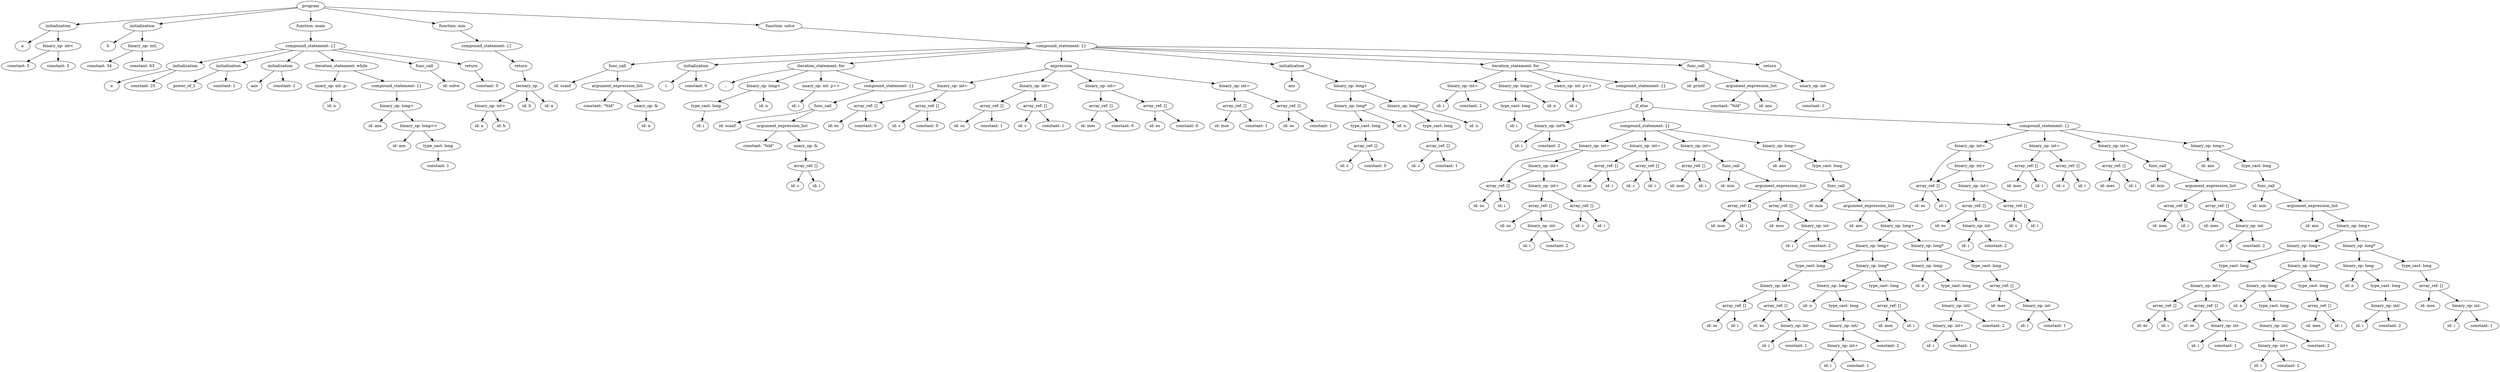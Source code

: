 strict digraph "" {
	graph [bb="0,0,8998,1332"];
	node [label="\N"];
	381	[height=0.5,
		label=program,
		pos="1115.5,1314",
		width=1.4082];
	6	[height=0.5,
		label=initialization,
		pos="205.5,1242",
		width=1.9167];
	381 -> 6	[pos="e,270.64,1248 1066.6,1309.2 916.47,1297.7 461.71,1262.7 280.86,1248.8"];
	13	[height=0.5,
		label=initialization,
		pos="508.5,1242",
		width=1.9167];
	381 -> 13	[pos="e,570.15,1250.1 1068.1,1307.5 962.28,1295.3 706.09,1265.8 580.43,1251.3"];
	56	[height=0.5,
		label="function: main",
		pos="1115.5,1242",
		width=2.1528];
	381 -> 56	[pos="e,1115.5,1260.1 1115.5,1295.7 1115.5,1288 1115.5,1278.7 1115.5,1270.1"];
	74	[height=0.5,
		label="function: min",
		pos="1625.5,1242",
		width=2.004];
	381 -> 74	[pos="e,1563.9,1251.4 1162.1,1306.6 1251.6,1294.3 1447.8,1267.4 1554,1252.8"];
	380	[height=0.5,
		label="function: solve",
		pos="2806.5,1242",
		width=2.1845];
	381 -> 380	[pos="e,2729.6,1246.2 1165.6,1310.9 1403,1301.1 2415.1,1259.2 2719.5,1246.6"];
	2	[height=0.5,
		label=a,
		pos="77.5,1170",
		width=0.75];
	6 -> 2	[pos="e,97.875,1182.1 177.09,1225.5 156.18,1214 127.83,1198.5 106.72,1187"];
	5	[height=0.5,
		label="binary_op: int<",
		pos="205.5,1170",
		width=2.2929];
	6 -> 5	[pos="e,205.5,1188.1 205.5,1223.7 205.5,1216 205.5,1206.7 205.5,1198.1"];
	9	[height=0.5,
		label=b,
		pos="385.5,1170",
		width=0.75];
	13 -> 9	[pos="e,405.46,1182.4 481.2,1225.5 461.32,1214.1 434.44,1198.8 414.23,1187.3"];
	12	[height=0.5,
		label="binary_op: int|",
		pos="508.5,1170",
		width=2.1528];
	13 -> 12	[pos="e,508.5,1188.1 508.5,1223.7 508.5,1216 508.5,1206.7 508.5,1198.1"];
	55	[height=0.5,
		label="compound_statement: {}",
		pos="1115.5,1170",
		width=3.5566];
	56 -> 55	[pos="e,1115.5,1188.1 1115.5,1223.7 1115.5,1216 1115.5,1206.7 1115.5,1198.1"];
	73	[height=0.5,
		label="compound_statement: {}",
		pos="1749.5,1170",
		width=3.5566];
	74 -> 73	[pos="e,1720,1187.6 1653.3,1225.3 1670.4,1215.7 1692.5,1203.2 1711.2,1192.6"];
	379	[height=0.5,
		label="compound_statement: {}",
		pos="3819.5,1170",
		width=3.5566];
	380 -> 379	[pos="e,3707.3,1178.8 2880.6,1235.9 3053.3,1223.9 3484.4,1194.2 3697,1179.5"];
	3	[height=0.5,
		label="constant: 5",
		pos="62.5,1098",
		width=1.7361];
	5 -> 3	[pos="e,93.015,1113.9 173.41,1153.3 152.37,1143 124.71,1129.5 102.28,1118.5"];
	4	[height=0.5,
		label="constant: 3",
		pos="205.5,1098",
		width=1.7361];
	5 -> 4	[pos="e,205.5,1116.1 205.5,1151.7 205.5,1144 205.5,1134.7 205.5,1126.1"];
	10	[height=0.5,
		label="constant: 34",
		pos="354.5,1098",
		width=1.8957];
	12 -> 10	[pos="e,387.16,1113.8 474.7,1153.6 451.62,1143.1 420.88,1129.2 396.27,1118"];
	11	[height=0.5,
		label="constant: 63",
		pos="508.5,1098",
		width=1.8957];
	12 -> 11	[pos="e,508.5,1116.1 508.5,1151.7 508.5,1144 508.5,1134.7 508.5,1126.1"];
	30	[height=0.5,
		label=initialization,
		pos="663.5,1098",
		width=1.9167];
	55 -> 30	[pos="e,713.74,1110.5 1021.8,1157.7 945.99,1148 836.55,1133.1 741.5,1116 735.73,1115 729.74,1113.8 723.76,1112.6"];
	35	[height=0.5,
		label=initialization,
		pos="819.5,1098",
		width=1.9167];
	55 -> 35	[pos="e,869.09,1110.7 1053.1,1154.2 1001.7,1142.1 929.41,1125 878.89,1113"];
	40	[height=0.5,
		label=initialization,
		pos="1005.5,1098",
		width=1.9167];
	55 -> 40	[pos="e,1030.5,1114.9 1089.2,1152.2 1074.1,1142.7 1055.2,1130.6 1039.1,1120.4"];
	50	[height=0.5,
		label="iteration_statement: while",
		pos="1225.5,1098",
		width=3.7011];
	55 -> 50	[pos="e,1199,1115.9 1141.8,1152.2 1156.4,1143 1174.8,1131.3 1190.5,1121.3"];
	52	[height=0.5,
		label=func_call,
		pos="1525.5,1098",
		width=1.4306];
	55 -> 52	[pos="e,1480.4,1106.7 1193.6,1155.7 1274.5,1141.8 1399,1120.6 1470.3,1108.4"];
	54	[height=0.5,
		label=return,
		pos="1693.5,1098",
		width=1.125];
	55 -> 54	[pos="e,1656.1,1105.3 1216.5,1158.9 1311.8,1149.1 1458.6,1133.1 1585.5,1116 1605.3,1113.3 1627.2,1110 1646,1106.9"];
	72	[height=0.5,
		label=return,
		pos="1872.5,1098",
		width=1.125];
	73 -> 72	[pos="e,1848.5,1112.6 1778.6,1152.4 1797,1142 1820.6,1128.5 1839.6,1117.7"];
	105	[height=0.5,
		label=func_call,
		pos="2220.5,1098",
		width=1.4306];
	379 -> 105	[pos="e,2269.7,1103.7 3694.4,1166.1 3450.3,1160.1 2893.3,1144.3 2425.5,1116 2376.4,1113 2320.7,1108.3 2279.8,1104.6"];
	121	[height=0.5,
		label=initialization,
		pos="2503.5,1098",
		width=1.9167];
	379 -> 121	[pos="e,2570.4,1102.6 3702.1,1162.8 3515.7,1152.9 3140.6,1132.9 2822.5,1116 2739.8,1111.6 2645.1,1106.6 2580.5,1103.1"];
	138	[height=0.5,
		label="iteration_statement: for",
		pos="2953.5,1098",
		width=3.3761];
	379 -> 138	[pos="e,3057.4,1107.4 3711.6,1160.3 3547.2,1147 3235.4,1121.8 3067.5,1108.2"];
	153	[height=0.5,
		label=expression,
		pos="3819.5,1098",
		width=1.6971];
	379 -> 153	[pos="e,3819.5,1116.1 3819.5,1151.7 3819.5,1144 3819.5,1134.7 3819.5,1126.1"];
	184	[height=0.5,
		label=initialization,
		pos="4649.5,1098",
		width=1.9167];
	379 -> 184	[pos="e,4584.9,1104.4 3926.3,1160 4096.9,1145.6 4426.7,1117.8 4574.6,1105.3"];
	369	[height=0.5,
		label="iteration_statement: for",
		pos="5455.5,1098",
		width=3.3761];
	379 -> 369	[pos="e,5340.6,1103.9 3940.1,1163.8 4241.4,1150.9 5024.3,1117.4 5330.3,1104.4"];
	375	[height=0.5,
		label=func_call,
		pos="6105.5,1098",
		width=1.4306];
	379 -> 375	[pos="e,6054.3,1100.7 3943.5,1165.4 4231.8,1157 4969.7,1135.4 5586.5,1116 5751.9,1110.8 5946.9,1104.3 6044.1,1101.1"];
	378	[height=0.5,
		label=return,
		pos="6371.5,1098",
		width=1.125];
	379 -> 378	[pos="e,6332.2,1103 3947.4,1168.8 4300.9,1167.7 5320.4,1160.6 6166.5,1116 6219.8,1113.2 6280.6,1107.9 6322.1,1103.9"];
	28	[height=0.5,
		label=n,
		pos="398.5,1026",
		width=0.75];
	30 -> 28	[pos="e,419.12,1037.7 612.42,1085.8 550.18,1072 451.2,1049.8 434.5,1044 432.59,1043.3 430.65,1042.6 428.7,1041.8"];
	29	[height=0.5,
		label="constant: 25",
		pos="511.5,1026",
		width=1.8957];
	30 -> 29	[pos="e,543.79,1041.9 630.89,1082 608.17,1071.5 577.68,1057.5 553.19,1046.2"];
	33	[height=0.5,
		label=power_of_2,
		pos="660.5,1026",
		width=1.7512];
	35 -> 33	[pos="e,693.35,1041.5 785.78,1082.2 761.51,1071.5 728.59,1057 702.59,1045.5"];
	34	[height=0.5,
		label="constant: 1",
		pos="804.5,1026",
		width=1.7361];
	35 -> 34	[pos="e,808.17,1044.1 815.79,1079.7 814.14,1072 812.15,1062.7 810.31,1054.1"];
	38	[height=0.5,
		label=ans,
		pos="912.5,1026",
		width=0.75];
	40 -> 38	[pos="e,929.91,1040.1 983.93,1080.8 970.2,1070.4 952.36,1057 937.95,1046.2"];
	39	[height=0.5,
		label="constant: 1",
		pos="1020.5,1026",
		width=1.7361];
	40 -> 39	[pos="e,1016.8,1044.1 1009.2,1079.7 1010.9,1072 1012.8,1062.7 1014.7,1054.1"];
	42	[height=0.5,
		label="unary_op: int: p--",
		pos="1190.5,1026",
		width=2.4734];
	50 -> 42	[pos="e,1199.1,1044.1 1216.8,1079.7 1212.9,1071.7 1208,1062.1 1203.6,1053.3"];
	49	[height=0.5,
		label="compound_statement: {}",
		pos="1425.5,1026",
		width=3.5566];
	50 -> 49	[pos="e,1380.1,1042.9 1271.1,1081 1300.7,1070.7 1339.4,1057.1 1370.6,1046.2"];
	51	[height=0.5,
		label="id: solve",
		pos="1621.5,1026",
		width=1.375];
	52 -> 51	[pos="e,1600.3,1042.5 1546.8,1081.5 1560.1,1071.8 1577.4,1059.1 1592,1048.5"];
	53	[height=0.5,
		label="constant: 0",
		pos="1751.5,1026",
		width=1.7361];
	54 -> 53	[pos="e,1737.7,1043.6 1707,1080.8 1714.2,1072.1 1723.2,1061.1 1731.3,1051.4"];
	71	[height=0.5,
		label=ternary_op,
		pos="1893.5,1026",
		width=1.6971];
	72 -> 71	[pos="e,1888.3,1044.3 1877.6,1080.1 1879.9,1072.3 1882.8,1062.8 1885.4,1054.1"];
	99	[height=0.5,
		label="id: scanf",
		pos="2022.5,1026",
		width=1.3902];
	105 -> 99	[pos="e,2057.1,1039.2 2185.6,1084.6 2152.5,1073 2102.7,1055.3 2066.8,1042.7"];
	101	[height=0.5,
		label=argument_expression_list,
		pos="2220.5,1026",
		width=3.6111];
	105 -> 101	[pos="e,2220.5,1044.1 2220.5,1079.7 2220.5,1072 2220.5,1062.7 2220.5,1054.1"];
	119	[height=0.5,
		label=i,
		pos="2395.5,1026",
		width=0.75];
	121 -> 119	[pos="e,2414.2,1039.1 2479,1081.1 2462.2,1070.3 2440,1055.9 2422.7,1044.7"];
	120	[height=0.5,
		label="constant: 0",
		pos="2503.5,1026",
		width=1.7361];
	121 -> 120	[pos="e,2503.5,1044.1 2503.5,1079.7 2503.5,1072 2503.5,1062.7 2503.5,1054.1"];
	122	[height=0.5,
		label=";",
		pos="2611.5,1026",
		width=0.75];
	138 -> 122	[pos="e,2632.1,1037.9 2856.8,1087 2795.8,1079.1 2715.9,1065.6 2647.5,1044 2645.6,1043.4 2643.6,1042.7 2641.7,1041.9"];
	126	[height=0.5,
		label="binary_op: long<",
		pos="2746.5,1026",
		width=2.4914];
	138 -> 126	[pos="e,2790.3,1041.8 2907,1081.3 2875.3,1070.5 2833,1056.3 2799.9,1045"];
	128	[height=0.5,
		label="unary_op: int: p++",
		pos="2953.5,1026",
		width=2.75];
	138 -> 128	[pos="e,2953.5,1044.1 2953.5,1079.7 2953.5,1072 2953.5,1062.7 2953.5,1054.1"];
	137	[height=0.5,
		label="compound_statement: {}",
		pos="3198.5,1026",
		width=3.5566];
	138 -> 137	[pos="e,3144.6,1042.4 3006.7,1081.8 3044.4,1071 3095.1,1056.5 3135,1045.1"];
	145	[height=0.5,
		label="binary_op: int=",
		pos="3427.5,1026",
		width=2.2929];
	153 -> 145	[pos="e,3489.2,1038 3768.7,1087.9 3700.1,1075.7 3577.5,1053.8 3499.5,1039.8"];
	152	[height=0.5,
		label="binary_op: int=",
		pos="3724.5,1026",
		width=2.2929];
	153 -> 152	[pos="e,3747,1043.6 3797.9,1081.1 3785.3,1071.8 3769.2,1060 3755.3,1049.7"];
	160	[height=0.5,
		label="binary_op: int=",
		pos="3961.5,1026",
		width=2.2929];
	153 -> 160	[pos="e,3929.5,1042.8 3849.6,1082.2 3870.2,1072 3897.8,1058.4 3920.4,1047.3"];
	167	[height=0.5,
		label="binary_op: int=",
		pos="4443.5,1026",
		width=2.2929];
	153 -> 167	[pos="e,4371.9,1035 3875.4,1090.7 3986,1078.3 4232.8,1050.6 4361.7,1036.2"];
	170	[height=0.5,
		label=ans,
		pos="4649.5,1026",
		width=0.75];
	184 -> 170	[pos="e,4649.5,1044.1 4649.5,1079.7 4649.5,1072 4649.5,1062.7 4649.5,1054.1"];
	183	[height=0.5,
		label="binary_op: long+",
		pos="4861.5,1026",
		width=2.4914];
	184 -> 183	[pos="e,4816.8,1041.8 4690.6,1083.4 4723.8,1072.5 4770.6,1057 4806.9,1045"];
	187	[height=0.5,
		label="binary_op: int=",
		pos="5265.5,1026",
		width=2.2929];
	369 -> 187	[pos="e,5305.5,1041.7 5412.4,1081.1 5383.4,1070.5 5345.2,1056.4 5315,1045.2"];
	191	[height=0.5,
		label="binary_op: long<",
		pos="5455.5,1026",
		width=2.4914];
	369 -> 191	[pos="e,5455.5,1044.1 5455.5,1079.7 5455.5,1072 5455.5,1062.7 5455.5,1054.1"];
	193	[height=0.5,
		label="unary_op: int: p++",
		pos="5662.5,1026",
		width=2.75];
	369 -> 193	[pos="e,5617.6,1042.2 5502,1081.3 5533.4,1070.7 5575.1,1056.6 5608.1,1045.4"];
	368	[height=0.5,
		label="compound_statement: {}",
		pos="5907.5,1026",
		width=3.5566];
	369 -> 368	[pos="e,5824.7,1039.8 5536.3,1084.5 5614.4,1072.4 5732.7,1054.1 5814.7,1041.4"];
	370	[height=0.5,
		label="id: printf",
		pos="6105.5,1026",
		width=1.4444];
	375 -> 370	[pos="e,6105.5,1044.1 6105.5,1079.7 6105.5,1072 6105.5,1062.7 6105.5,1054.1"];
	372	[height=0.5,
		label=argument_expression_list,
		pos="6305.5,1026",
		width=3.6111];
	375 -> 372	[pos="e,6260,1042.9 6140.8,1084.6 6171.1,1074 6215.4,1058.5 6250.4,1046.3"];
	377	[height=0.5,
		label="unary_op: int-",
		pos="6528.5,1026",
		width=2.0762];
	378 -> 377	[pos="e,6494.5,1042.2 6399.2,1084.6 6423,1074 6457.7,1058.6 6485.1,1046.3"];
	41	[height=0.5,
		label="id: n",
		pos="1190.5,954",
		width=0.86659];
	42 -> 41	[pos="e,1190.5,972.1 1190.5,1007.7 1190.5,999.98 1190.5,990.71 1190.5,982.11"];
	48	[height=0.5,
		label="binary_op: long=",
		pos="1425.5,954",
		width=2.4914];
	49 -> 48	[pos="e,1425.5,972.1 1425.5,1007.7 1425.5,999.98 1425.5,990.71 1425.5,982.11"];
	68	[height=0.5,
		label="binary_op: int>",
		pos="1761.5,954",
		width=2.2929];
	71 -> 68	[pos="e,1791.6,970.97 1865.2,1010 1846.3,999.97 1821.3,986.69 1800.5,975.68"];
	69	[height=0.5,
		label="id: b",
		pos="1893.5,954",
		width=0.86659];
	71 -> 69	[pos="e,1893.5,972.1 1893.5,1007.7 1893.5,999.98 1893.5,990.71 1893.5,982.11"];
	70	[height=0.5,
		label="id: a",
		pos="1973.5,954",
		width=0.84854];
	71 -> 70	[pos="e,1957.2,969.25 1912.1,1008.8 1923.2,999.05 1937.4,986.6 1949.4,976.13"];
	100	[height=0.5,
		label="constant: \"%ld\"",
		pos="2154.5,954",
		width=2.3109];
	101 -> 100	[pos="e,2170.3,971.79 2204.5,1008.1 2196.3,999.37 2186.2,988.64 2177.2,979.11"];
	103	[height=0.5,
		label="unary_op: &",
		pos="2323.5,954",
		width=1.8776];
	101 -> 103	[pos="e,2300.1,970.91 2245.2,1008.2 2259.1,998.77 2276.7,986.83 2291.6,976.66"];
	125	[height=0.5,
		label="type_cast: long",
		pos="2539.5,954",
		width=2.2387];
	126 -> 125	[pos="e,2582,969.38 2702.9,1010.2 2670.5,999.29 2626.2,984.31 2591.9,972.71"];
	124	[height=0.5,
		label="id: n",
		pos="2746.5,954",
		width=0.86659];
	126 -> 124	[pos="e,2746.5,972.1 2746.5,1007.7 2746.5,999.98 2746.5,990.71 2746.5,982.11"];
	127	[height=0.5,
		label="id: i",
		pos="2862.5,954",
		width=0.79437];
	128 -> 127	[pos="e,2879.9,968.42 2931.9,1008.4 2918.8,998.3 2901.9,985.32 2888.1,974.69"];
	136	[height=0.5,
		label=func_call,
		pos="2960.5,954",
		width=1.4306];
	137 -> 136	[pos="e,2998.5,966.17 3146,1009.6 3104.8,997.45 3048.1,980.76 3008.2,969.04"];
	141	[height=0.5,
		label="array_ref: []",
		pos="3114.5,954",
		width=1.8234];
	145 -> 141	[pos="e,3163.7,965.99 3371.9,1012.6 3316.1,1000.1 3230.6,980.96 3173.6,968.22"];
	144	[height=0.5,
		label="array_ref: []",
		pos="3336.5,954",
		width=1.8234];
	145 -> 144	[pos="e,3357.6,971.23 3405.9,1008.4 3393.9,999.19 3378.9,987.59 3365.8,977.55"];
	148	[height=0.5,
		label="array_ref: []",
		pos="3568.5,954",
		width=1.8234];
	152 -> 148	[pos="e,3601.2,969.65 3689.9,1009.5 3666.4,998.93 3635.2,984.94 3610.4,973.78"];
	151	[height=0.5,
		label="array_ref: []",
		pos="3724.5,954",
		width=1.8234];
	152 -> 151	[pos="e,3724.5,972.1 3724.5,1007.7 3724.5,999.98 3724.5,990.71 3724.5,982.11"];
	156	[height=0.5,
		label="array_ref: []",
		pos="3961.5,954",
		width=1.8234];
	160 -> 156	[pos="e,3961.5,972.1 3961.5,1007.7 3961.5,999.98 3961.5,990.71 3961.5,982.11"];
	159	[height=0.5,
		label="array_ref: []",
		pos="4156.5,954",
		width=1.8234];
	160 -> 159	[pos="e,4118.3,968.7 4002.4,1010.3 4033.3,999.21 4076,983.9 4108.6,972.21"];
	163	[height=0.5,
		label="array_ref: []",
		pos="4443.5,954",
		width=1.8234];
	167 -> 163	[pos="e,4443.5,972.1 4443.5,1007.7 4443.5,999.98 4443.5,990.71 4443.5,982.11"];
	166	[height=0.5,
		label="array_ref: []",
		pos="4638.5,954",
		width=1.8234];
	167 -> 166	[pos="e,4600.3,968.7 4484.4,1010.3 4515.3,999.21 4558,983.9 4590.6,972.21"];
	176	[height=0.5,
		label="binary_op: long*",
		pos="4861.5,954",
		width=2.4028];
	183 -> 176	[pos="e,4861.5,972.1 4861.5,1007.7 4861.5,999.98 4861.5,990.71 4861.5,982.11"];
	182	[height=0.5,
		label="binary_op: long*",
		pos="5052.5,954",
		width=2.4028];
	183 -> 182	[pos="e,5011.6,969.99 4902.5,1010 4931.6,999.33 4970.8,984.95 5001.8,973.57"];
	185	[height=0.5,
		label="id: i",
		pos="5185.5,954",
		width=0.79437];
	187 -> 185	[pos="e,5201.6,969.11 5246.5,1008.4 5235.4,998.69 5221.3,986.31 5209.4,975.93"];
	186	[height=0.5,
		label="constant: 2",
		pos="5294.5,954",
		width=1.7361];
	187 -> 186	[pos="e,5287.3,972.28 5272.5,1008.1 5275.8,1000.2 5279.7,990.62 5283.4,981.79"];
	190	[height=0.5,
		label="type_cast: long",
		pos="5455.5,954",
		width=2.2387];
	191 -> 190	[pos="e,5455.5,972.1 5455.5,1007.7 5455.5,999.98 5455.5,990.71 5455.5,982.11"];
	189	[height=0.5,
		label="id: n",
		pos="5585.5,954",
		width=0.86659];
	191 -> 189	[pos="e,5563.5,966.84 5485.3,1008.9 5506.1,997.76 5533.7,982.89 5554.7,971.59"];
	192	[height=0.5,
		label="id: i",
		pos="5663.5,954",
		width=0.79437];
	193 -> 192	[pos="e,5663.3,972.1 5662.7,1007.7 5662.9,999.98 5663,990.71 5663.1,982.11"];
	367	[height=0.5,
		label=if_else,
		pos="5910.5,954",
		width=1.125];
	368 -> 367	[pos="e,5909.8,972.1 5908.2,1007.7 5908.6,999.98 5909,990.71 5909.3,982.11"];
	371	[height=0.5,
		label="constant: \"%ld\"",
		pos="6213.5,954",
		width=2.3109];
	372 -> 371	[pos="e,6235.2,971.55 6283.2,1008.1 6271.3,998.96 6256.4,987.63 6243.4,977.77"];
	373	[height=0.5,
		label="id: ans",
		pos="6356.5,954",
		width=1.1555];
	372 -> 373	[pos="e,6344.6,971.31 6317.8,1008.1 6324.1,999.5 6331.7,988.97 6338.6,979.56"];
	376	[height=0.5,
		label="constant: 1",
		pos="6528.5,954",
		width=1.7361];
	377 -> 376	[pos="e,6528.5,972.1 6528.5,1007.7 6528.5,999.98 6528.5,990.71 6528.5,982.11"];
	43	[height=0.5,
		label="id: ans",
		pos="1347.5,882",
		width=1.1555];
	48 -> 43	[pos="e,1364.9,898.59 1406.6,936.05 1396.4,926.87 1383.6,915.41 1372.6,905.49"];
	47	[height=0.5,
		label="binary_op: long<<",
		pos="1504.5,882",
		width=2.7083];
	48 -> 47	[pos="e,1485.6,899.79 1444.6,936.05 1454.6,927.2 1467,916.22 1477.9,906.55"];
	66	[height=0.5,
		label="id: a",
		pos="1721.5,882",
		width=0.84854];
	68 -> 66	[pos="e,1730.8,899.31 1751.8,936.05 1747,927.68 1741.2,917.4 1735.9,908.13"];
	67	[height=0.5,
		label="id: b",
		pos="1801.5,882",
		width=0.86659];
	68 -> 67	[pos="e,1792.2,899.31 1771.2,936.05 1776,927.68 1781.8,917.4 1787.1,908.13"];
	102	[height=0.5,
		label="id: n",
		pos="2323.5,882",
		width=0.86659];
	103 -> 102	[pos="e,2323.5,900.1 2323.5,935.7 2323.5,927.98 2323.5,918.71 2323.5,910.11"];
	123	[height=0.5,
		label="id: i",
		pos="2519.5,882",
		width=0.79437];
	125 -> 123	[pos="e,2524.4,900.1 2534.6,935.7 2532.3,927.9 2529.6,918.51 2527.2,909.83"];
	129	[height=0.5,
		label="id: scanf",
		pos="2616.5,882",
		width=1.3902];
	136 -> 129	[pos="e,2653.1,894.31 2922.9,941.62 2915.5,939.59 2907.8,937.61 2900.5,936 2801.6,914.16 2774.3,922.06 2675.5,900 2671.4,899.09 2667.2,\
898.05 2662.9,896.95"];
	131	[height=0.5,
		label=argument_expression_list,
		pos="2814.5,882",
		width=3.6111];
	136 -> 131	[pos="e,2848.8,899.43 2931.3,939 2910.3,928.93 2881.6,915.17 2857.9,903.81"];
	139	[height=0.5,
		label="id: es",
		pos="2998.5,882",
		width=0.99297];
	141 -> 139	[pos="e,3020.5,896.3 3088.5,937.29 3070.9,926.69 3047.6,912.66 3029.2,901.51"];
	140	[height=0.5,
		label="constant: 0",
		pos="3114.5,882",
		width=1.7361];
	141 -> 140	[pos="e,3114.5,900.1 3114.5,935.7 3114.5,927.98 3114.5,918.71 3114.5,910.11"];
	142	[height=0.5,
		label="id: c",
		pos="3225.5,882",
		width=0.84854];
	144 -> 142	[pos="e,3245.5,895.62 3311.6,937.29 3294.6,926.58 3272.1,912.37 3254.3,901.17"];
	143	[height=0.5,
		label="constant: 0",
		pos="3336.5,882",
		width=1.7361];
	144 -> 143	[pos="e,3336.5,900.1 3336.5,935.7 3336.5,927.98 3336.5,918.71 3336.5,910.11"];
	146	[height=0.5,
		label="id: os",
		pos="3452.5,882",
		width=0.99297];
	148 -> 146	[pos="e,3474.5,896.3 3542.5,937.29 3524.9,926.69 3501.6,912.66 3483.2,901.51"];
	147	[height=0.5,
		label="constant: 1",
		pos="3568.5,882",
		width=1.7361];
	148 -> 147	[pos="e,3568.5,900.1 3568.5,935.7 3568.5,927.98 3568.5,918.71 3568.5,910.11"];
	149	[height=0.5,
		label="id: c",
		pos="3679.5,882",
		width=0.84854];
	151 -> 149	[pos="e,3690,899.31 3713.6,936.05 3708.2,927.59 3701.5,917.19 3695.5,907.84"];
	150	[height=0.5,
		label="constant: 1",
		pos="3790.5,882",
		width=1.7361];
	151 -> 150	[pos="e,3775,899.47 3740.1,936.41 3748.4,927.61 3758.8,916.63 3767.9,906.92"];
	154	[height=0.5,
		label="id: mes",
		pos="3915.5,882",
		width=1.2277];
	156 -> 154	[pos="e,3926.5,899.79 3950.4,936.05 3944.9,927.71 3938.2,917.49 3932.1,908.25"];
	155	[height=0.5,
		label="constant: 0",
		pos="4040.5,882",
		width=1.7361];
	156 -> 155	[pos="e,4022.2,899.23 3980.2,936.41 3990.4,927.37 4003.2,916.03 4014.4,906.13"];
	157	[height=0.5,
		label="id: es",
		pos="4156.5,882",
		width=0.99297];
	159 -> 157	[pos="e,4156.5,900.1 4156.5,935.7 4156.5,927.98 4156.5,918.71 4156.5,910.11"];
	158	[height=0.5,
		label="constant: 0",
		pos="4272.5,882",
		width=1.7361];
	159 -> 158	[pos="e,4246.6,898.66 4182.5,937.29 4198.8,927.47 4219.9,914.71 4237.7,904.03"];
	161	[height=0.5,
		label="id: mos",
		pos="4397.5,882",
		width=1.2277];
	163 -> 161	[pos="e,4408.5,899.79 4432.4,936.05 4426.9,927.71 4420.2,917.49 4414.1,908.25"];
	162	[height=0.5,
		label="constant: 1",
		pos="4522.5,882",
		width=1.7361];
	163 -> 162	[pos="e,4504.2,899.23 4462.2,936.41 4472.4,927.37 4485.2,916.03 4496.4,906.13"];
	164	[height=0.5,
		label="id: os",
		pos="4638.5,882",
		width=0.99297];
	166 -> 164	[pos="e,4638.5,900.1 4638.5,935.7 4638.5,927.98 4638.5,918.71 4638.5,910.11"];
	165	[height=0.5,
		label="constant: 1",
		pos="4754.5,882",
		width=1.7361];
	166 -> 165	[pos="e,4728.6,898.66 4664.5,937.29 4680.8,927.47 4701.9,914.71 4719.7,904.03"];
	175	[height=0.5,
		label="type_cast: long",
		pos="4915.5,882",
		width=2.2387];
	176 -> 175	[pos="e,4902.5,899.79 4874.6,936.05 4881.1,927.63 4889.1,917.28 4896.2,907.97"];
	174	[height=0.5,
		label="id: n",
		pos="5045.5,882",
		width=0.86659];
	176 -> 174	[pos="e,5021,893.62 4903.3,938.23 4932.1,927.89 4971.3,913.54 5005.5,900 5007.6,899.19 5009.7,898.34 5011.8,897.47"];
	181	[height=0.5,
		label="type_cast: long",
		pos="5175.5,882",
		width=2.2387];
	182 -> 181	[pos="e,5147.4,898.98 5080.7,936.94 5097.9,927.16 5120.1,914.55 5138.6,903.99"];
	180	[height=0.5,
		label="id: n",
		pos="5305.5,882",
		width=0.86659];
	182 -> 180	[pos="e,5281.6,893.87 5112,940.84 5155.1,931.39 5214.5,917.05 5265.5,900 5267.7,899.25 5270,898.43 5272.3,897.57"];
	188	[height=0.5,
		label="id: i",
		pos="5449.5,882",
		width=0.79437];
	190 -> 188	[pos="e,5451,900.1 5454,935.7 5453.4,927.98 5452.6,918.71 5451.8,910.11"];
	196	[height=0.5,
		label="binary_op: int%",
		pos="5579.5,882",
		width=2.3109];
	367 -> 196	[pos="e,5636.9,895.15 5874.8,945.44 5820.4,933.94 5715.8,911.82 5646.8,897.24"];
	282	[height=0.5,
		label="compound_statement: {}",
		pos="5922.5,882",
		width=3.5566];
	367 -> 282	[pos="e,5919.6,900.1 5913.5,935.7 5914.8,927.98 5916.4,918.71 5917.9,910.11"];
	366	[height=0.5,
		label="compound_statement: {}",
		pos="7361.5,882",
		width=3.5566];
	367 -> 366	[pos="e,7237.8,886.74 5949.7,949.39 5992.1,945.61 6061.5,939.7 6121.5,936 6523.7,911.21 6999.9,894.36 7227.5,887.07"];
	44	[height=0.5,
		label="id: ans",
		pos="1434.5,810",
		width=1.1555];
	47 -> 44	[pos="e,1450.3,826.83 1487.6,864.05 1478.5,855.03 1467.3,843.79 1457.5,833.99"];
	46	[height=0.5,
		label="type_cast: long",
		pos="1574.5,810",
		width=2.2387];
	47 -> 46	[pos="e,1557.7,827.79 1521.4,864.05 1530.1,855.37 1540.9,844.64 1550.4,835.11"];
	130	[height=0.5,
		label="constant: \"%ld\"",
		pos="2729.5,810",
		width=2.3109];
	131 -> 130	[pos="e,2749.6,827.55 2793.9,864.05 2783,855.05 2769.4,843.84 2757.5,834.05"];
	135	[height=0.5,
		label="unary_op: &",
		pos="2898.5,810",
		width=1.8776];
	131 -> 135	[pos="e,2878.9,827.31 2834.8,864.05 2845.7,854.98 2859.3,843.68 2871.1,833.84"];
	173	[height=0.5,
		label="array_ref: []",
		pos="4915.5,810",
		width=1.8234];
	175 -> 173	[pos="e,4915.5,828.1 4915.5,863.7 4915.5,855.98 4915.5,846.71 4915.5,838.11"];
	179	[height=0.5,
		label="array_ref: []",
		pos="5175.5,810",
		width=1.8234];
	181 -> 179	[pos="e,5175.5,828.1 5175.5,863.7 5175.5,855.98 5175.5,846.71 5175.5,838.11"];
	194	[height=0.5,
		label="id: i",
		pos="5467.5,810",
		width=0.79437];
	196 -> 194	[pos="e,5487,823.21 5553.5,864.76 5536.2,853.97 5513.6,839.78 5495.8,828.69"];
	195	[height=0.5,
		label="constant: 2",
		pos="5576.5,810",
		width=1.7361];
	196 -> 195	[pos="e,5577.2,828.1 5578.8,863.7 5578.4,855.98 5578,846.71 5577.7,838.11"];
	210	[height=0.5,
		label="binary_op: int=",
		pos="5739.5,810",
		width=2.2929];
	282 -> 210	[pos="e,5778.5,825.91 5880.5,864.94 5852.9,854.39 5816.7,840.55 5787.9,829.53"];
	217	[height=0.5,
		label="binary_op: int=",
		pos="5922.5,810",
		width=2.2929];
	282 -> 217	[pos="e,5922.5,828.1 5922.5,863.7 5922.5,855.98 5922.5,846.71 5922.5,838.11"];
	232	[height=0.5,
		label="binary_op: int=",
		pos="6105.5,810",
		width=2.2929];
	282 -> 232	[pos="e,6066.5,825.91 5964.5,864.94 5992.1,854.39 6028.3,840.55 6057.1,829.53"];
	281	[height=0.5,
		label="binary_op: long=",
		pos="6406.5,810",
		width=2.4914];
	282 -> 281	[pos="e,6336.2,821.17 6008.2,868.61 6098.1,855.6 6238.4,835.31 6326.2,822.61"];
	296	[height=0.5,
		label="binary_op: int=",
		pos="7092.5,810",
		width=2.2929];
	366 -> 296	[pos="e,7143.6,824.3 7303.5,865.9 7259.2,854.39 7198.5,838.58 7153.5,826.88"];
	303	[height=0.5,
		label="binary_op: int=",
		pos="7361.5,810",
		width=2.2929];
	366 -> 303	[pos="e,7361.5,828.1 7361.5,863.7 7361.5,855.98 7361.5,846.71 7361.5,838.11"];
	318	[height=0.5,
		label="binary_op: int=",
		pos="7610.5,810",
		width=2.2929];
	366 -> 318	[pos="e,7561.9,824.67 7416.1,865.64 7456.3,854.34 7510.9,838.99 7552,827.44"];
	365	[height=0.5,
		label="binary_op: long=",
		pos="7949.5,810",
		width=2.4914];
	366 -> 365	[pos="e,7874.3,819.95 7455.6,869.79 7568.4,856.36 7755.7,834.07 7864.4,821.13"];
	45	[height=0.5,
		label="constant: 1",
		pos="1574.5,738",
		width=1.7361];
	46 -> 45	[pos="e,1574.5,756.1 1574.5,791.7 1574.5,783.98 1574.5,774.71 1574.5,766.11"];
	134	[height=0.5,
		label="array_ref: []",
		pos="2898.5,738",
		width=1.8234];
	135 -> 134	[pos="e,2898.5,756.1 2898.5,791.7 2898.5,783.98 2898.5,774.71 2898.5,766.11"];
	171	[height=0.5,
		label="id: c",
		pos="4839.5,738",
		width=0.84854];
	173 -> 171	[pos="e,4855.3,753.57 4897.5,792.41 4887.1,782.82 4873.9,770.65 4862.7,760.35"];
	172	[height=0.5,
		label="constant: 0",
		pos="4950.5,738",
		width=1.7361];
	173 -> 172	[pos="e,4941.9,756.28 4924,792.05 4928,784.01 4932.9,774.2 4937.4,765.23"];
	177	[height=0.5,
		label="id: c",
		pos="5096.5,738",
		width=0.84854];
	179 -> 177	[pos="e,5112.7,753.34 5156.8,792.41 5145.9,782.75 5132,770.48 5120.4,760.14"];
	178	[height=0.5,
		label="constant: 1",
		pos="5207.5,738",
		width=1.7361];
	179 -> 178	[pos="e,5199.6,756.28 5183.2,792.05 5186.9,784.09 5191.3,774.41 5195.4,765.51"];
	199	[height=0.5,
		label="array_ref: []",
		pos="5391.5,666",
		width=1.8234];
	210 -> 199	[pos="e,5400.8,684.13 5679.3,797.62 5599.4,782.46 5467.8,757.37 5465.5,756 5439.7,740.76 5418.9,713.12 5406,692.68"];
	209	[height=0.5,
		label="binary_op: int+",
		pos="5557.5,738",
		width=2.2929];
	210 -> 209	[pos="e,5596.5,753.99 5700.5,793.98 5672.9,783.37 5635.7,769.08 5606.2,757.72"];
	213	[height=0.5,
		label="array_ref: []",
		pos="5781.5,738",
		width=1.8234];
	217 -> 213	[pos="e,5812.1,754.18 5890.9,793.29 5870.3,783.06 5843.2,769.64 5821.2,758.7"];
	216	[height=0.5,
		label="array_ref: []",
		pos="5930.5,738",
		width=1.8234];
	217 -> 216	[pos="e,5928.5,756.1 5924.5,791.7 5925.4,783.98 5926.4,774.71 5927.4,766.11"];
	220	[height=0.5,
		label="array_ref: []",
		pos="6096.5,738",
		width=1.8234];
	232 -> 220	[pos="e,6098.7,756.1 6103.3,791.7 6102.3,783.98 6101.1,774.71 6100,766.11"];
	231	[height=0.5,
		label=func_call,
		pos="6231.5,738",
		width=1.4306];
	232 -> 231	[pos="e,6205.3,753.56 6134.4,792.94 6152.8,782.7 6176.9,769.35 6196.4,758.5"];
	233	[height=0.5,
		label="id: ans",
		pos="6406.5,738",
		width=1.1555];
	281 -> 233	[pos="e,6406.5,756.1 6406.5,791.7 6406.5,783.98 6406.5,774.71 6406.5,766.11"];
	280	[height=0.5,
		label="type_cast: long",
		pos="6578.5,738",
		width=2.2387];
	281 -> 280	[pos="e,6541.4,754.09 6444.2,793.64 6470.1,783.13 6504.5,769.12 6532,757.92"];
	285	[height=0.5,
		label="array_ref: []",
		pos="6940.5,666",
		width=1.8234];
	296 -> 285	[pos="e,6949,684.1 7057.2,793.46 7039,784.3 7017.1,771.46 7000.5,756 6980.9,737.77 6964.4,712.01 6953.7,692.89"];
	295	[height=0.5,
		label="binary_op: int+",
		pos="7092.5,738",
		width=2.2929];
	296 -> 295	[pos="e,7092.5,756.1 7092.5,791.7 7092.5,783.98 7092.5,774.71 7092.5,766.11"];
	299	[height=0.5,
		label="array_ref: []",
		pos="7295.5,738",
		width=1.8234];
	303 -> 299	[pos="e,7311.3,755.79 7345.5,792.05 7337.3,783.37 7327.2,772.64 7318.2,763.11"];
	302	[height=0.5,
		label="array_ref: []",
		pos="7444.5,738",
		width=1.8234];
	303 -> 302	[pos="e,7425.3,755.23 7381.2,792.41 7392,783.28 7405.6,771.81 7417.4,761.84"];
	306	[height=0.5,
		label="array_ref: []",
		pos="7610.5,738",
		width=1.8234];
	318 -> 306	[pos="e,7610.5,756.1 7610.5,791.7 7610.5,783.98 7610.5,774.71 7610.5,766.11"];
	317	[height=0.5,
		label=func_call,
		pos="7768.5,738",
		width=1.4306];
	318 -> 317	[pos="e,7737.9,752.55 7645.2,793.64 7669.7,782.75 7702.8,768.12 7728.5,756.74"];
	319	[height=0.5,
		label="id: ans",
		pos="7949.5,738",
		width=1.1555];
	365 -> 319	[pos="e,7949.5,756.1 7949.5,791.7 7949.5,783.98 7949.5,774.71 7949.5,766.11"];
	364	[height=0.5,
		label="type_cast: long",
		pos="8124.5,738",
		width=2.2387];
	365 -> 364	[pos="e,8087.1,753.97 7987.9,793.64 8014.3,783.09 8049.4,769.02 8077.5,757.8"];
	132	[height=0.5,
		label="id: c",
		pos="2860.5,666",
		width=0.84854];
	134 -> 132	[pos="e,2869.4,683.31 2889.3,720.05 2884.8,711.68 2879.2,701.4 2874.1,692.13"];
	133	[height=0.5,
		label="id: i",
		pos="2937.5,666",
		width=0.79437];
	134 -> 133	[pos="e,2928.4,683.31 2907.9,720.05 2912.6,711.68 2918.3,701.4 2923.5,692.13"];
	197	[height=0.5,
		label="id: os",
		pos="5323.5,594",
		width=0.99297];
	199 -> 197	[pos="e,5338.6,610.51 5375.4,648.41 5366.5,639.26 5355.3,627.76 5345.6,617.78"];
	198	[height=0.5,
		label="id: i",
		pos="5405.5,594",
		width=0.79437];
	199 -> 198	[pos="e,5402.1,612.1 5395,647.7 5396.5,639.98 5398.4,630.71 5400.1,622.11"];
	209 -> 199	[pos="e,5425.9,681.49 5521.1,721.64 5495.8,710.99 5462.1,696.76 5435.4,685.49"];
	208	[height=0.5,
		label="binary_op: int+",
		pos="5557.5,666",
		width=2.2929];
	209 -> 208	[pos="e,5557.5,684.1 5557.5,719.7 5557.5,711.98 5557.5,702.71 5557.5,694.11"];
	211	[height=0.5,
		label="id: mos",
		pos="5702.5,666",
		width=1.2277];
	213 -> 211	[pos="e,5720.3,682.75 5762.8,720.41 5752.3,711.15 5739.2,699.48 5727.8,689.41"];
	212	[height=0.5,
		label="id: i",
		pos="5793.5,666",
		width=0.79437];
	213 -> 212	[pos="e,5790.6,684.1 5784.5,719.7 5785.8,711.98 5787.4,702.71 5788.9,694.11"];
	214	[height=0.5,
		label="id: c",
		pos="5870.5,666",
		width=0.84854];
	216 -> 214	[pos="e,5883.8,682.51 5916.3,720.41 5908.6,711.44 5899,700.21 5890.5,690.37"];
	215	[height=0.5,
		label="id: i",
		pos="5947.5,666",
		width=0.79437];
	216 -> 215	[pos="e,5943.3,684.1 5934.7,719.7 5936.6,711.9 5938.9,702.51 5941,693.83"];
	218	[height=0.5,
		label="id: mos",
		pos="6038.5,666",
		width=1.2277];
	220 -> 218	[pos="e,6052,683.31 6082.5,720.05 6075.3,711.42 6066.5,700.76 6058.6,691.27"];
	219	[height=0.5,
		label="id: i",
		pos="6129.5,666",
		width=0.79437];
	220 -> 219	[pos="e,6121.6,683.79 6104.5,720.05 6108.3,711.97 6112.9,702.12 6117.2,693.11"];
	221	[height=0.5,
		label="id: min",
		pos="6219.5,666",
		width=1.1944];
	231 -> 221	[pos="e,6222.4,684.1 6228.5,719.7 6227.2,711.98 6225.6,702.71 6224.1,694.11"];
	225	[height=0.5,
		label=argument_expression_list,
		pos="6410.5,666",
		width=3.6111];
	231 -> 225	[pos="e,6369.2,683.13 6264.7,724 6291.4,713.58 6329.2,698.79 6359.6,686.89"];
	279	[height=0.5,
		label=func_call,
		pos="6610.5,666",
		width=1.4306];
	280 -> 279	[pos="e,6602.6,684.28 6586.2,720.05 6589.9,712.09 6594.3,702.41 6598.4,693.51"];
	283	[height=0.5,
		label="id: es",
		pos="6912.5,594",
		width=0.99297];
	285 -> 283	[pos="e,6919.2,611.79 6933.7,648.05 6930.5,639.97 6926.5,630.12 6922.9,621.11"];
	284	[height=0.5,
		label="id: i",
		pos="6994.5,594",
		width=0.79437];
	285 -> 284	[pos="e,6982.3,610.83 6953.6,648.05 6960.3,639.29 6968.7,628.45 6976.1,618.86"];
	295 -> 285	[pos="e,6972.6,681.77 7058.8,721.46 7036.1,711.01 7006,697.16 6981.8,686.04"];
	294	[height=0.5,
		label="binary_op: int+",
		pos="7106.5,666",
		width=2.2929];
	295 -> 294	[pos="e,7103.1,684.1 7096,719.7 7097.5,711.98 7099.4,702.71 7101.1,694.11"];
	297	[height=0.5,
		label="id: mes",
		pos="7251.5,666",
		width=1.2277];
	299 -> 297	[pos="e,7262.1,683.79 7284.8,720.05 7279.7,711.8 7273.3,701.7 7267.6,692.54"];
	298	[height=0.5,
		label="id: i",
		pos="7342.5,666",
		width=0.79437];
	299 -> 298	[pos="e,7331.9,682.83 7306.9,720.05 7312.7,711.38 7319.9,700.67 7326.3,691.15"];
	300	[height=0.5,
		label="id: c",
		pos="7419.5,666",
		width=0.84854];
	302 -> 300	[pos="e,7425.5,683.79 7438.4,720.05 7435.6,712.06 7432.1,702.33 7428.9,693.4"];
	301	[height=0.5,
		label="id: i",
		pos="7496.5,666",
		width=0.79437];
	302 -> 301	[pos="e,7484.7,682.83 7457.1,720.05 7463.5,711.38 7471.5,700.67 7478.6,691.15"];
	304	[height=0.5,
		label="id: mes",
		pos="7587.5,666",
		width=1.2277];
	306 -> 304	[pos="e,7593.2,684.28 7604.9,720.05 7602.3,712.18 7599.2,702.62 7596.3,693.79"];
	305	[height=0.5,
		label="id: i",
		pos="7678.5,666",
		width=0.79437];
	306 -> 305	[pos="e,7663.9,682.04 7626.6,720.41 7635.6,711.13 7647,699.44 7656.8,689.36"];
	307	[height=0.5,
		label="id: min",
		pos="7768.5,666",
		width=1.1944];
	317 -> 307	[pos="e,7768.5,684.1 7768.5,719.7 7768.5,711.98 7768.5,702.71 7768.5,694.11"];
	311	[height=0.5,
		label=argument_expression_list,
		pos="7959.5,666",
		width=3.6111];
	317 -> 311	[pos="e,7915.9,682.97 7802.6,724.49 7831.5,713.93 7873.2,698.63 7906.4,686.48"];
	363	[height=0.5,
		label=func_call,
		pos="8159.5,666",
		width=1.4306];
	364 -> 363	[pos="e,8151.1,683.79 8133,720.05 8137.1,711.89 8142,701.91 8146.6,692.82"];
	204	[height=0.5,
		label="array_ref: []",
		pos="5544.5,594",
		width=1.8234];
	208 -> 204	[pos="e,5547.7,612.1 5554.3,647.7 5552.9,639.98 5551.1,630.71 5549.5,622.11"];
	207	[height=0.5,
		label="array_ref: []",
		pos="5693.5,594",
		width=1.8234];
	208 -> 207	[pos="e,5663.7,610.34 5588.4,649.12 5608,639 5633.7,625.8 5654.7,614.97"];
	224	[height=0.5,
		label="array_ref: []",
		pos="6261.5,594",
		width=1.8234];
	225 -> 224	[pos="e,6293.2,609.88 6375.6,648.59 6353.6,638.29 6325.3,624.96 6302.3,614.18"];
	230	[height=0.5,
		label="array_ref: []",
		pos="6410.5,594",
		width=1.8234];
	225 -> 230	[pos="e,6410.5,612.1 6410.5,647.7 6410.5,639.98 6410.5,630.71 6410.5,622.11"];
	234	[height=0.5,
		label="id: min",
		pos="6537.5,594",
		width=1.1944];
	279 -> 234	[pos="e,6553.8,610.67 6593.6,648.76 6583.9,639.53 6571.7,627.83 6561.2,617.7"];
	236	[height=0.5,
		label=argument_expression_list,
		pos="6728.5,594",
		width=3.6111];
	279 -> 236	[pos="e,6700.2,611.79 6635.5,650.15 6651.8,640.5 6673.3,627.74 6691.5,616.92"];
	290	[height=0.5,
		label="array_ref: []",
		pos="7106.5,594",
		width=1.8234];
	294 -> 290	[pos="e,7106.5,612.1 7106.5,647.7 7106.5,639.98 7106.5,630.71 7106.5,622.11"];
	293	[height=0.5,
		label="array_ref: []",
		pos="7255.5,594",
		width=1.8234];
	294 -> 293	[pos="e,7223.8,609.89 7139.6,649.46 7161.7,639.05 7191.1,625.25 7214.7,614.16"];
	310	[height=0.5,
		label="array_ref: []",
		pos="7833.5,594",
		width=1.8234];
	311 -> 310	[pos="e,7861.4,610.51 7929.6,648.41 7911.9,638.54 7889.2,625.95 7870.3,615.47"];
	316	[height=0.5,
		label="array_ref: []",
		pos="7982.5,594",
		width=1.8234];
	311 -> 316	[pos="e,7976.9,612.1 7965.2,647.7 7967.7,639.9 7970.8,630.51 7973.7,621.83"];
	320	[height=0.5,
		label="id: min",
		pos="8135.5,594",
		width=1.1944];
	363 -> 320	[pos="e,8141.4,612.28 8153.7,648.05 8151,640.18 8147.7,630.62 8144.7,621.79"];
	322	[height=0.5,
		label=argument_expression_list,
		pos="8326.5,594",
		width=3.6111];
	363 -> 322	[pos="e,8287.8,611.23 8191.3,651.67 8216,641.33 8250.5,626.84 8278.5,615.1"];
	200	[height=0.5,
		label="id: os",
		pos="5419.5,522",
		width=0.99297];
	204 -> 200	[pos="e,5442.7,535.98 5517.1,577.64 5497.7,566.82 5471.8,552.3 5451.5,540.95"];
	203	[height=0.5,
		label="binary_op: int-",
		pos="5550.5,522",
		width=2.1528];
	204 -> 203	[pos="e,5549,540.1 5546,575.7 5546.6,567.98 5547.4,558.71 5548.2,550.11"];
	205	[height=0.5,
		label="id: c",
		pos="5687.5,522",
		width=0.84854];
	207 -> 205	[pos="e,5689,540.1 5692,575.7 5691.4,567.98 5690.6,558.71 5689.8,550.11"];
	206	[height=0.5,
		label="id: i",
		pos="5764.5,522",
		width=0.79437];
	207 -> 206	[pos="e,5749.7,537.57 5710.3,576.41 5720,566.91 5732.2,554.88 5742.5,544.65"];
	222	[height=0.5,
		label="id: mos",
		pos="6185.5,522",
		width=1.2277];
	224 -> 222	[pos="e,6202.6,538.75 6243.5,576.41 6233.5,567.24 6221,555.7 6210.1,545.7"];
	223	[height=0.5,
		label="id: i",
		pos="6276.5,522",
		width=0.79437];
	224 -> 223	[pos="e,6272.8,540.1 6265.2,575.7 6266.9,567.98 6268.8,558.71 6270.7,550.11"];
	226	[height=0.5,
		label="id: mos",
		pos="6396.5,522",
		width=1.2277];
	230 -> 226	[pos="e,6399.9,540.1 6407,575.7 6405.5,567.98 6403.6,558.71 6401.9,550.11"];
	229	[height=0.5,
		label="binary_op: int-",
		pos="6536.5,522",
		width=2.1528];
	230 -> 229	[pos="e,6508,538.81 6438.2,577.64 6456,567.7 6479.5,554.64 6499.1,543.78"];
	235	[height=0.5,
		label="id: ans",
		pos="6682.5,522",
		width=1.1555];
	236 -> 235	[pos="e,6693.5,539.79 6717.4,576.05 6711.9,567.71 6705.2,557.49 6699.1,548.25"];
	276	[height=0.5,
		label="binary_op: long+",
		pos="6831.5,522",
		width=2.4914];
	236 -> 276	[pos="e,6807.4,539.39 6753.2,576.23 6766.9,566.9 6784.2,555.17 6799,545.1"];
	286	[height=0.5,
		label="id: es",
		pos="6986.5,522",
		width=0.99297];
	290 -> 286	[pos="e,7009,536.14 7079.9,577.46 7061.5,566.76 7037,552.48 7017.8,541.23"];
	289	[height=0.5,
		label="binary_op: int-",
		pos="7117.5,522",
		width=2.1528];
	290 -> 289	[pos="e,7114.8,540.1 7109.2,575.7 7110.4,567.98 7111.9,558.71 7113.2,550.11"];
	291	[height=0.5,
		label="id: c",
		pos="7248.5,522",
		width=0.84854];
	293 -> 291	[pos="e,7250.2,540.1 7253.8,575.7 7253,567.98 7252.1,558.71 7251.2,550.11"];
	292	[height=0.5,
		label="id: i",
		pos="7325.5,522",
		width=0.79437];
	293 -> 292	[pos="e,7310.9,537.57 7272.1,576.41 7281.6,566.91 7293.6,554.88 7303.9,544.65"];
	308	[height=0.5,
		label="id: mes",
		pos="7776.5,522",
		width=1.2277];
	310 -> 308	[pos="e,7789.8,539.31 7819.7,576.05 7812.7,567.42 7804,556.76 7796.3,547.27"];
	309	[height=0.5,
		label="id: i",
		pos="7867.5,522",
		width=0.79437];
	310 -> 309	[pos="e,7859.6,539.31 7841.7,576.05 7845.8,567.77 7850.7,557.62 7855.2,548.42"];
	312	[height=0.5,
		label="id: mes",
		pos="7961.5,522",
		width=1.2277];
	316 -> 312	[pos="e,7966.6,540.1 7977.3,575.7 7975,567.9 7972.2,558.51 7969.5,549.83"];
	315	[height=0.5,
		label="binary_op: int-",
		pos="8101.5,522",
		width=2.1528];
	316 -> 315	[pos="e,8074.3,538.98 8008.9,577.46 8025.6,567.63 8047.4,554.8 8065.7,544.06"];
	321	[height=0.5,
		label="id: ans",
		pos="8325.5,522",
		width=1.1555];
	322 -> 321	[pos="e,8325.7,540.1 8326.3,575.7 8326.1,567.98 8326,558.71 8325.9,550.11"];
	360	[height=0.5,
		label="binary_op: long+",
		pos="8474.5,522",
		width=2.4914];
	322 -> 360	[pos="e,8441,538.83 8361.2,576.59 8382.3,566.62 8409.4,553.81 8431.8,543.22"];
	201	[height=0.5,
		label="id: i",
		pos="5496.5,450",
		width=0.79437];
	203 -> 201	[pos="e,5508.7,466.83 5537.4,504.05 5530.7,495.29 5522.3,484.45 5514.9,474.86"];
	202	[height=0.5,
		label="constant: 2",
		pos="5605.5,450",
		width=1.7361];
	203 -> 202	[pos="e,5592.3,467.79 5563.8,504.05 5570.5,495.54 5578.7,485.07 5586.1,475.68"];
	227	[height=0.5,
		label="id: i",
		pos="6442.5,450",
		width=0.79437];
	229 -> 227	[pos="e,6460.2,464.2 6514.2,504.41 6500.4,494.14 6482.7,480.9 6468.3,470.18"];
	228	[height=0.5,
		label="constant: 2",
		pos="6551.5,450",
		width=1.7361];
	229 -> 228	[pos="e,6547.8,468.1 6540.2,503.7 6541.9,495.98 6543.8,486.71 6545.7,478.11"];
	260	[height=0.5,
		label="binary_op: long+",
		pos="6741.5,450",
		width=2.4914];
	276 -> 260	[pos="e,6763,467.71 6810.2,504.41 6798.5,495.32 6783.8,483.92 6771.1,473.99"];
	275	[height=0.5,
		label="binary_op: long*",
		pos="6939.5,450",
		width=2.4028];
	276 -> 275	[pos="e,6914.3,467.31 6856.8,504.59 6871.4,495.11 6890,483.07 6905.9,472.8"];
	287	[height=0.5,
		label="id: i",
		pos="7076.5,450",
		width=0.79437];
	289 -> 287	[pos="e,7086.1,467.31 7107.6,504.05 7102.7,495.68 7096.7,485.4 7091.2,476.13"];
	288	[height=0.5,
		label="constant: 2",
		pos="7185.5,450",
		width=1.7361];
	289 -> 288	[pos="e,7169.2,467.79 7134,504.05 7142.4,495.37 7152.8,484.64 7162.1,475.11"];
	313	[height=0.5,
		label="id: i",
		pos="8006.5,450",
		width=0.79437];
	315 -> 313	[pos="e,8024.4,464.2 8079,504.41 8065,494.14 8047.1,480.9 8032.5,470.18"];
	314	[height=0.5,
		label="constant: 2",
		pos="8115.5,450",
		width=1.7361];
	315 -> 314	[pos="e,8112.1,468.1 8105,503.7 8106.5,495.98 8108.4,486.71 8110.1,478.11"];
	346	[height=0.5,
		label="binary_op: long+",
		pos="8295.5,450",
		width=2.4914];
	360 -> 346	[pos="e,8334.7,466.33 8435.2,505.64 8408.4,495.15 8372.7,481.19 8344.1,470"];
	359	[height=0.5,
		label="binary_op: long*",
		pos="8494.5,450",
		width=2.4028];
	360 -> 359	[pos="e,8489.6,468.1 8479.4,503.7 8481.7,495.9 8484.4,486.51 8486.8,477.83"];
	259	[height=0.5,
		label="type_cast: long",
		pos="6517.5,378",
		width=2.2387];
	260 -> 259	[pos="e,6562.3,393.01 6695.1,434.5 6659.3,423.32 6609.8,407.84 6572.1,396.07"];
	258	[height=0.5,
		label="binary_op: long*",
		pos="6741.5,378",
		width=2.4028];
	260 -> 258	[pos="e,6741.5,396.1 6741.5,431.7 6741.5,423.98 6741.5,414.71 6741.5,406.11"];
	268	[height=0.5,
		label="binary_op: long-",
		pos="6939.5,378",
		width=2.3651];
	275 -> 268	[pos="e,6939.5,396.1 6939.5,431.7 6939.5,423.98 6939.5,414.71 6939.5,406.11"];
	274	[height=0.5,
		label="type_cast: long",
		pos="7151.5,378",
		width=2.2387];
	275 -> 274	[pos="e,7108.1,393.33 6983.7,434.41 7017.1,423.39 7063,408.21 7098.4,396.53"];
	345	[height=0.5,
		label="type_cast: long",
		pos="8043.5,378",
		width=2.2387];
	346 -> 345	[pos="e,8092.1,392.5 8245.1,435 8203.8,423.53 8145.3,407.27 8101.9,395.23"];
	344	[height=0.5,
		label="binary_op: long*",
		pos="8295.5,378",
		width=2.4028];
	346 -> 344	[pos="e,8295.5,396.1 8295.5,431.7 8295.5,423.98 8295.5,414.71 8295.5,406.11"];
	352	[height=0.5,
		label="binary_op: long-",
		pos="8494.5,378",
		width=2.3651];
	359 -> 352	[pos="e,8494.5,396.1 8494.5,431.7 8494.5,423.98 8494.5,414.71 8494.5,406.11"];
	358	[height=0.5,
		label="type_cast: long",
		pos="8701.5,378",
		width=2.2387];
	359 -> 358	[pos="e,8658.9,393.42 8537.9,434.33 8570.3,423.38 8614.6,408.37 8649,396.75"];
	245	[height=0.5,
		label="binary_op: int+",
		pos="6392.5,306",
		width=2.2929];
	259 -> 245	[pos="e,6421.2,323.06 6489.1,361.12 6471.7,351.34 6449.1,338.69 6430.2,328.09"];
	253	[height=0.5,
		label="binary_op: long-",
		pos="6598.5,306",
		width=2.3651];
	258 -> 253	[pos="e,6630.8,322.82 6709.1,361.12 6688.6,351.09 6661.9,338.05 6639.9,327.28"];
	257	[height=0.5,
		label="type_cast: long",
		pos="6782.5,306",
		width=2.2387];
	258 -> 257	[pos="e,6772.4,324.28 6751.4,360.05 6756.2,351.92 6762,342 6767.3,332.94"];
	261	[height=0.5,
		label="id: n",
		pos="6912.5,306",
		width=0.86659];
	268 -> 261	[pos="e,6918.9,323.62 6932.8,359.7 6929.7,351.7 6926,342.02 6922.6,333.15"];
	267	[height=0.5,
		label="type_cast: long",
		pos="7042.5,306",
		width=2.2387];
	268 -> 267	[pos="e,7018.5,323.31 6963.6,360.59 6977.5,351.2 6995,339.29 7010,329.09"];
	273	[height=0.5,
		label="array_ref: []",
		pos="7206.5,306",
		width=1.8234];
	274 -> 273	[pos="e,7193.3,323.79 7164.8,360.05 7171.5,351.54 7179.7,341.07 7187.1,331.68"];
	331	[height=0.5,
		label="binary_op: int+",
		pos="7942.5,306",
		width=2.2929];
	345 -> 331	[pos="e,7966.1,323.39 8020.1,360.76 8006.5,351.38 7989.3,339.44 7974.5,329.19"];
	339	[height=0.5,
		label="binary_op: long-",
		pos="8145.5,306",
		width=2.3651];
	344 -> 339	[pos="e,8179.1,322.66 8261.8,361.29 8240.1,351.16 8211.7,337.89 8188.4,327.01"];
	343	[height=0.5,
		label="type_cast: long",
		pos="8329.5,306",
		width=2.2387];
	344 -> 343	[pos="e,8321.1,324.28 8303.7,360.05 8307.6,352.09 8312.3,342.41 8316.6,333.51"];
	347	[height=0.5,
		label="id: n",
		pos="8459.5,306",
		width=0.86659];
	352 -> 347	[pos="e,8467.9,323.79 8486,360.05 8481.9,351.89 8477,341.91 8472.4,332.82"];
	351	[height=0.5,
		label="type_cast: long",
		pos="8589.5,306",
		width=2.2387];
	352 -> 351	[pos="e,8567.1,323.47 8517,360.41 8529.6,351.17 8545.3,339.54 8559,329.49"];
	357	[height=0.5,
		label="array_ref: []",
		pos="8753.5,306",
		width=1.8234];
	358 -> 357	[pos="e,8741,323.79 8714.1,360.05 8720.3,351.63 8728,341.28 8735,331.97"];
	239	[height=0.5,
		label="array_ref: []",
		pos="6243.5,234",
		width=1.8234];
	245 -> 239	[pos="e,6275.2,249.89 6359.4,289.46 6337.3,279.05 6307.9,265.25 6284.3,254.16"];
	244	[height=0.5,
		label="array_ref: []",
		pos="6392.5,234",
		width=1.8234];
	245 -> 244	[pos="e,6392.5,252.1 6392.5,287.7 6392.5,279.98 6392.5,270.71 6392.5,262.11"];
	246	[height=0.5,
		label="id: n",
		pos="6507.5,234",
		width=0.86659];
	253 -> 246	[pos="e,6525.5,248.88 6576.9,288.41 6564,278.43 6547.4,265.67 6533.7,255.12"];
	252	[height=0.5,
		label="type_cast: long",
		pos="6637.5,234",
		width=2.2387];
	253 -> 252	[pos="e,6627.9,252.28 6607.9,288.05 6612.4,280.01 6617.9,270.2 6622.9,261.23"];
	256	[height=0.5,
		label="array_ref: []",
		pos="6801.5,234",
		width=1.8234];
	257 -> 256	[pos="e,6796.9,252.1 6787.2,287.7 6789.3,279.9 6791.9,270.51 6794.2,261.83"];
	266	[height=0.5,
		label="binary_op: int/",
		pos="7042.5,234",
		width=2.1528];
	267 -> 266	[pos="e,7042.5,252.1 7042.5,287.7 7042.5,279.98 7042.5,270.71 7042.5,262.11"];
	269	[height=0.5,
		label="id: mes",
		pos="7194.5,234",
		width=1.2277];
	273 -> 269	[pos="e,7197.4,252.1 7203.5,287.7 7202.2,279.98 7200.6,270.71 7199.1,262.11"];
	272	[height=0.5,
		label="binary_op: int-",
		pos="7334.5,234",
		width=2.1528];
	273 -> 272	[pos="e,7305.6,250.81 7234.6,289.64 7252.8,279.66 7276.9,266.52 7296.8,255.64"];
	325	[height=0.5,
		label="array_ref: []",
		pos="7793.5,234",
		width=1.8234];
	331 -> 325	[pos="e,7825.2,249.89 7909.4,289.46 7887.3,279.05 7857.9,265.25 7834.3,254.16"];
	330	[height=0.5,
		label="array_ref: []",
		pos="7942.5,234",
		width=1.8234];
	331 -> 330	[pos="e,7942.5,252.1 7942.5,287.7 7942.5,279.98 7942.5,270.71 7942.5,262.11"];
	332	[height=0.5,
		label="id: n",
		pos="8057.5,234",
		width=0.86659];
	339 -> 332	[pos="e,8075.2,249.11 8124.6,288.41 8112.3,278.59 8096.6,266.08 8083.4,255.63"];
	338	[height=0.5,
		label="type_cast: long",
		pos="8187.5,234",
		width=2.2387];
	339 -> 338	[pos="e,8177.1,252.28 8155.7,288.05 8160.5,279.92 8166.5,270 8171.9,260.94"];
	342	[height=0.5,
		label="array_ref: []",
		pos="8351.5,234",
		width=1.8234];
	343 -> 342	[pos="e,8346.1,252.1 8334.9,287.7 8337.4,279.9 8340.3,270.51 8343.1,261.83"];
	350	[height=0.5,
		label="binary_op: int/",
		pos="8589.5,234",
		width=2.1528];
	351 -> 350	[pos="e,8589.5,252.1 8589.5,287.7 8589.5,279.98 8589.5,270.71 8589.5,262.11"];
	353	[height=0.5,
		label="id: mos",
		pos="8741.5,234",
		width=1.2277];
	357 -> 353	[pos="e,8744.4,252.1 8750.5,287.7 8749.2,279.98 8747.6,270.71 8746.1,262.11"];
	356	[height=0.5,
		label="binary_op: int-",
		pos="8881.5,234",
		width=2.1528];
	357 -> 356	[pos="e,8852.6,250.81 8781.6,289.64 8799.8,279.66 8823.9,266.52 8843.8,255.64"];
	237	[height=0.5,
		label="id: os",
		pos="6163.5,162",
		width=0.99297];
	239 -> 237	[pos="e,6180.7,178.04 6224.5,216.41 6213.7,206.95 6200,194.98 6188.4,184.77"];
	238	[height=0.5,
		label="id: i",
		pos="6245.5,162",
		width=0.79437];
	239 -> 238	[pos="e,6245,180.1 6244,215.7 6244.2,207.98 6244.5,198.71 6244.7,190.11"];
	240	[height=0.5,
		label="id: es",
		pos="6331.5,162",
		width=0.99297];
	244 -> 240	[pos="e,6345.4,178.99 6378,216.41 6370.3,207.57 6360.7,196.53 6352.2,186.79"];
	243	[height=0.5,
		label="binary_op: int-",
		pos="6462.5,162",
		width=2.1528];
	244 -> 243	[pos="e,6445.5,179.96 6409.1,216.41 6417.9,207.65 6428.8,196.73 6438.4,187.06"];
	251	[height=0.5,
		label="binary_op: int/",
		pos="6637.5,162",
		width=2.1528];
	252 -> 251	[pos="e,6637.5,180.1 6637.5,215.7 6637.5,207.98 6637.5,198.71 6637.5,190.11"];
	254	[height=0.5,
		label="id: mos",
		pos="6788.5,162",
		width=1.2277];
	256 -> 254	[pos="e,6791.7,180.1 6798.3,215.7 6796.9,207.98 6795.1,198.71 6793.5,190.11"];
	255	[height=0.5,
		label="id: i",
		pos="6879.5,162",
		width=0.79437];
	256 -> 255	[pos="e,6863.8,177.11 6820,216.41 6830.8,206.69 6844.6,194.31 6856.2,183.93"];
	264	[height=0.5,
		label="binary_op: int+",
		pos="7014.5,162",
		width=2.2929];
	266 -> 264	[pos="e,7021.4,180.28 7035.7,216.05 7032.6,208.18 7028.7,198.62 7025.2,189.79"];
	265	[height=0.5,
		label="constant: 2",
		pos="7177.5,162",
		width=1.7361];
	266 -> 265	[pos="e,7148.2,178.18 7072.8,217.29 7092.4,207.11 7118.2,193.76 7139.2,182.84"];
	270	[height=0.5,
		label="id: i",
		pos="7289.5,162",
		width=0.79437];
	272 -> 270	[pos="e,7299.7,178.83 7323.6,216.05 7318.1,207.47 7311.3,196.89 7305.2,187.44"];
	271	[height=0.5,
		label="constant: 1",
		pos="7398.5,162",
		width=1.7361];
	272 -> 271	[pos="e,7383.2,179.79 7350,216.05 7357.9,207.46 7367.5,196.86 7376.2,187.4"];
	323	[height=0.5,
		label="id: es",
		pos="7713.5,162",
		width=0.99297];
	325 -> 323	[pos="e,7730.7,178.04 7774.5,216.41 7763.7,206.95 7750,194.98 7738.4,184.77"];
	324	[height=0.5,
		label="id: i",
		pos="7795.5,162",
		width=0.79437];
	325 -> 324	[pos="e,7795,180.1 7794,215.7 7794.2,207.98 7794.5,198.71 7794.7,190.11"];
	326	[height=0.5,
		label="id: os",
		pos="7881.5,162",
		width=0.99297];
	330 -> 326	[pos="e,7895.4,178.99 7928,216.41 7920.3,207.57 7910.7,196.53 7902.2,186.79"];
	329	[height=0.5,
		label="binary_op: int-",
		pos="8012.5,162",
		width=2.1528];
	330 -> 329	[pos="e,7995.5,179.96 7959.1,216.41 7967.9,207.65 7978.8,196.73 7988.4,187.06"];
	337	[height=0.5,
		label="binary_op: int/",
		pos="8187.5,162",
		width=2.1528];
	338 -> 337	[pos="e,8187.5,180.1 8187.5,215.7 8187.5,207.98 8187.5,198.71 8187.5,190.11"];
	340	[height=0.5,
		label="id: mes",
		pos="8329.5,162",
		width=1.2277];
	342 -> 340	[pos="e,8334.9,180.28 8346.2,216.05 8343.7,208.26 8340.8,198.82 8338,190.08"];
	341	[height=0.5,
		label="id: i",
		pos="8420.5,162",
		width=0.79437];
	342 -> 341	[pos="e,8406.1,177.57 8367.9,216.41 8377.1,207 8388.8,195.12 8398.9,184.94"];
	348	[height=0.5,
		label="id: i",
		pos="8496.5,162",
		width=0.79437];
	350 -> 348	[pos="e,8514.3,176.42 8567.5,216.41 8554,206.3 8536.8,193.32 8522.7,182.69"];
	349	[height=0.5,
		label="constant: 2",
		pos="8605.5,162",
		width=1.7361];
	350 -> 349	[pos="e,8601.6,180.1 8593.5,215.7 8595.2,207.98 8597.3,198.71 8599.3,190.11"];
	354	[height=0.5,
		label="id: i",
		pos="8826.5,162",
		width=0.79437];
	356 -> 354	[pos="e,8838.6,178.36 8868.2,216.05 8861.2,207.17 8852.5,196.14 8844.9,186.45"];
	355	[height=0.5,
		label="constant: 1",
		pos="8935.5,162",
		width=1.7361];
	356 -> 355	[pos="e,8922.5,179.79 8894.6,216.05 8901.1,207.63 8909.1,197.28 8916.2,187.97"];
	241	[height=0.5,
		label="id: i",
		pos="6357.5,90",
		width=0.79437];
	243 -> 241	[pos="e,6376.5,103.66 6438.1,144.76 6422.3,134.2 6401.6,120.4 6385.1,109.42"];
	242	[height=0.5,
		label="constant: 1",
		pos="6466.5,90",
		width=1.7361];
	243 -> 242	[pos="e,6465.5,108.1 6463.5,143.7 6463.9,135.98 6464.5,126.71 6465,118.11"];
	249	[height=0.5,
		label="binary_op: int+",
		pos="6634.5,90",
		width=2.2929];
	251 -> 249	[pos="e,6635.2,108.1 6636.8,143.7 6636.4,135.98 6636,126.71 6635.7,118.11"];
	250	[height=0.5,
		label="constant: 2",
		pos="6797.5,90",
		width=1.7361];
	251 -> 250	[pos="e,6764.5,105.44 6672.2,145.81 6696.6,135.14 6729.4,120.8 6755.3,109.47"];
	262	[height=0.5,
		label="id: i",
		pos="6950.5,90",
		width=0.79437];
	264 -> 262	[pos="e,6964.1,105.89 6999,144.05 6990.6,134.86 6980.1,123.38 6971,113.45"];
	263	[height=0.5,
		label="constant: 1",
		pos="7059.5,90",
		width=1.7361];
	264 -> 263	[pos="e,7048.7,107.79 7025.4,144.05 7030.8,135.71 7037.3,125.49 7043.3,116.25"];
	327	[height=0.5,
		label="id: i",
		pos="7904.5,90",
		width=0.79437];
	329 -> 327	[pos="e,7923.8,103.5 7987.7,144.94 7971.2,134.22 7949.4,120.1 7932.3,108.99"];
	328	[height=0.5,
		label="constant: 1",
		pos="8013.5,90",
		width=1.7361];
	329 -> 328	[pos="e,8013.3,108.1 8012.7,143.7 8012.9,135.98 8013,126.71 8013.1,118.11"];
	335	[height=0.5,
		label="binary_op: int+",
		pos="8185.5,90",
		width=2.2929];
	337 -> 335	[pos="e,8186,108.1 8187,143.7 8186.8,135.98 8186.5,126.71 8186.3,118.11"];
	336	[height=0.5,
		label="constant: 2",
		pos="8348.5,90",
		width=1.7361];
	337 -> 336	[pos="e,8315.6,105.32 8222.4,145.81 8247.1,135.1 8280.2,120.71 8306.3,109.36"];
	247	[height=0.5,
		label="id: i",
		pos="6580.5,18",
		width=0.79437];
	249 -> 247	[pos="e,6592.7,34.829 6621.4,72.055 6614.7,63.292 6606.3,52.451 6598.9,42.856"];
	248	[height=0.5,
		label="constant: 1",
		pos="6689.5,18",
		width=1.7361];
	249 -> 248	[pos="e,6676.3,35.789 6647.8,72.055 6654.5,63.543 6662.7,53.068 6670.1,43.681"];
	333	[height=0.5,
		label="id: i",
		pos="8130.5,18",
		width=0.79437];
	335 -> 333	[pos="e,8142.6,34.356 8172.2,72.055 8165.2,63.167 8156.5,52.14 8148.9,42.446"];
	334	[height=0.5,
		label="constant: 2",
		pos="8239.5,18",
		width=1.7361];
	335 -> 334	[pos="e,8226.5,35.789 8198.6,72.055 8205.1,63.629 8213.1,53.28 8220.2,43.966"];
}
